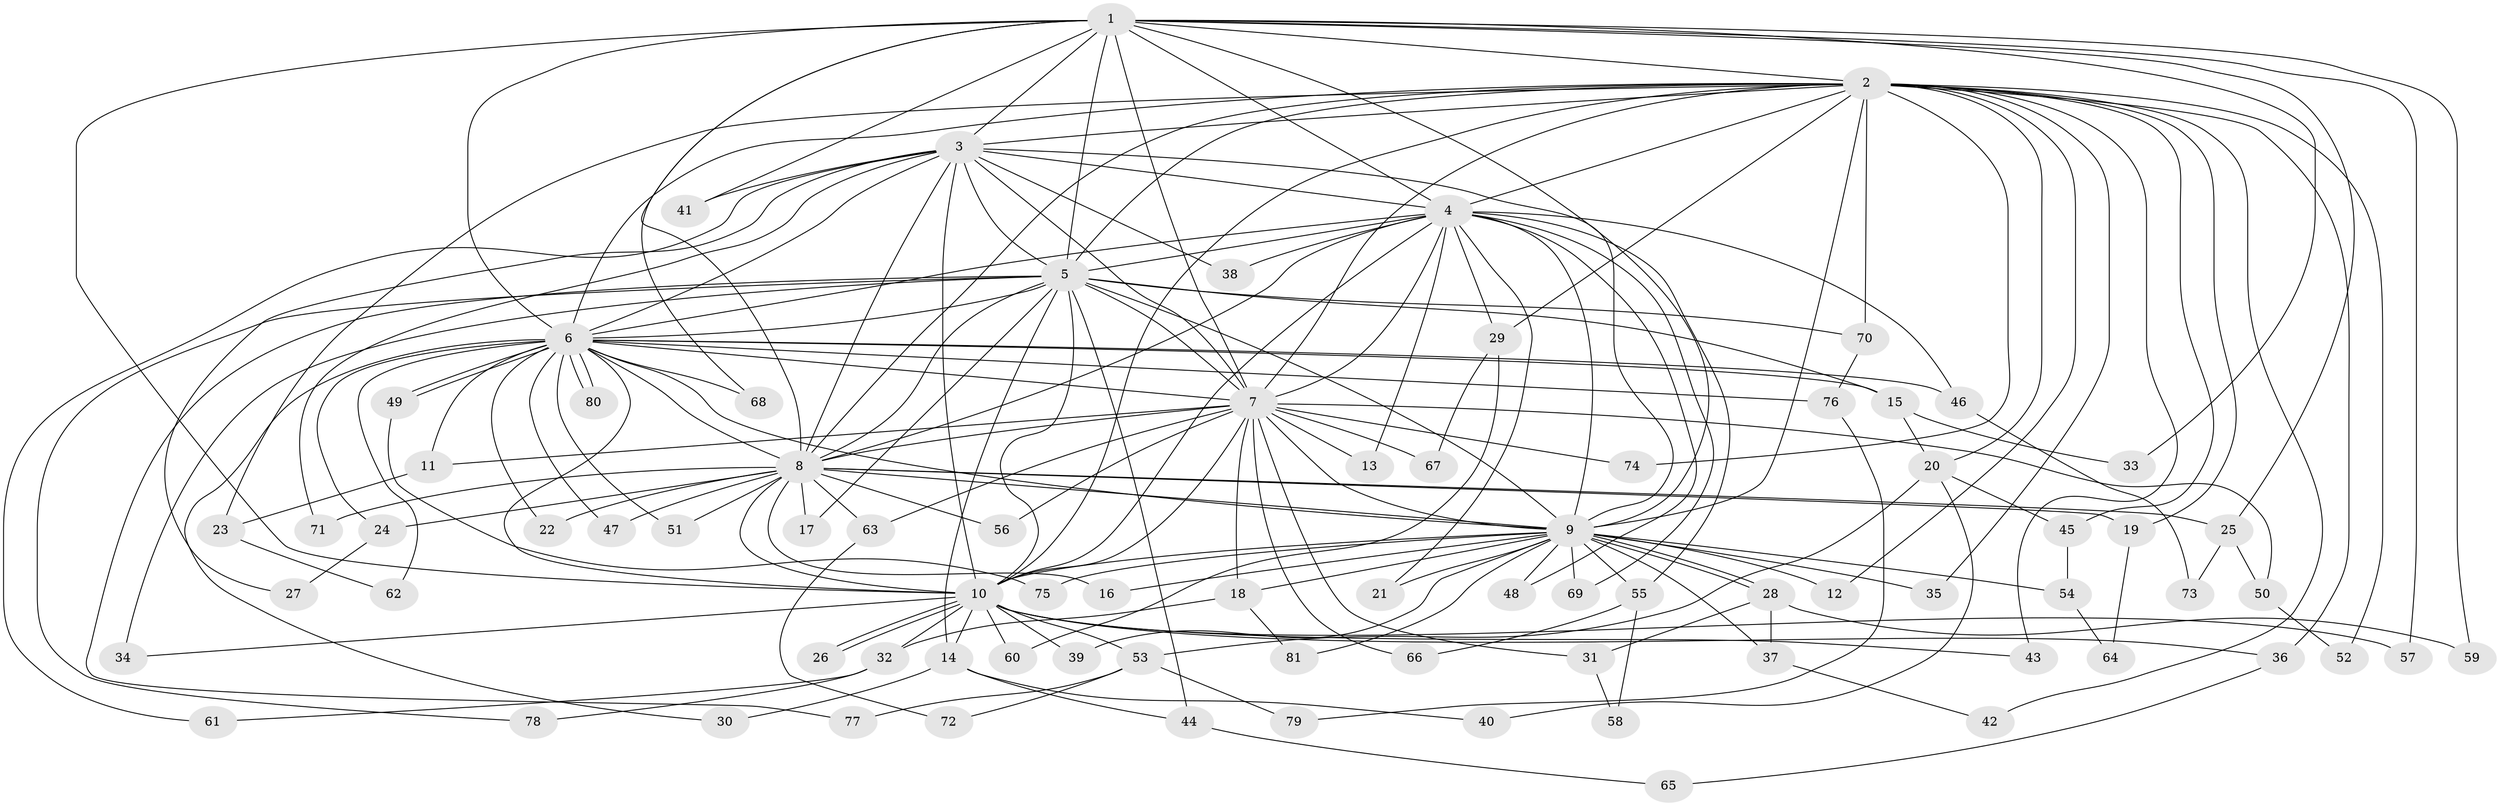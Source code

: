 // coarse degree distribution, {17: 0.05263157894736842, 15: 0.03508771929824561, 3: 0.24561403508771928, 20: 0.05263157894736842, 2: 0.38596491228070173, 4: 0.12280701754385964, 5: 0.05263157894736842, 12: 0.017543859649122806, 1: 0.03508771929824561}
// Generated by graph-tools (version 1.1) at 2025/36/03/04/25 23:36:32]
// undirected, 81 vertices, 187 edges
graph export_dot {
  node [color=gray90,style=filled];
  1;
  2;
  3;
  4;
  5;
  6;
  7;
  8;
  9;
  10;
  11;
  12;
  13;
  14;
  15;
  16;
  17;
  18;
  19;
  20;
  21;
  22;
  23;
  24;
  25;
  26;
  27;
  28;
  29;
  30;
  31;
  32;
  33;
  34;
  35;
  36;
  37;
  38;
  39;
  40;
  41;
  42;
  43;
  44;
  45;
  46;
  47;
  48;
  49;
  50;
  51;
  52;
  53;
  54;
  55;
  56;
  57;
  58;
  59;
  60;
  61;
  62;
  63;
  64;
  65;
  66;
  67;
  68;
  69;
  70;
  71;
  72;
  73;
  74;
  75;
  76;
  77;
  78;
  79;
  80;
  81;
  1 -- 2;
  1 -- 3;
  1 -- 4;
  1 -- 5;
  1 -- 6;
  1 -- 7;
  1 -- 8;
  1 -- 9;
  1 -- 10;
  1 -- 25;
  1 -- 33;
  1 -- 41;
  1 -- 57;
  1 -- 59;
  1 -- 68;
  2 -- 3;
  2 -- 4;
  2 -- 5;
  2 -- 6;
  2 -- 7;
  2 -- 8;
  2 -- 9;
  2 -- 10;
  2 -- 12;
  2 -- 19;
  2 -- 20;
  2 -- 23;
  2 -- 29;
  2 -- 35;
  2 -- 36;
  2 -- 42;
  2 -- 43;
  2 -- 45;
  2 -- 52;
  2 -- 70;
  2 -- 74;
  3 -- 4;
  3 -- 5;
  3 -- 6;
  3 -- 7;
  3 -- 8;
  3 -- 9;
  3 -- 10;
  3 -- 27;
  3 -- 38;
  3 -- 41;
  3 -- 61;
  3 -- 71;
  4 -- 5;
  4 -- 6;
  4 -- 7;
  4 -- 8;
  4 -- 9;
  4 -- 10;
  4 -- 13;
  4 -- 21;
  4 -- 29;
  4 -- 38;
  4 -- 46;
  4 -- 48;
  4 -- 55;
  4 -- 69;
  5 -- 6;
  5 -- 7;
  5 -- 8;
  5 -- 9;
  5 -- 10;
  5 -- 14;
  5 -- 15;
  5 -- 17;
  5 -- 34;
  5 -- 44;
  5 -- 70;
  5 -- 77;
  5 -- 78;
  6 -- 7;
  6 -- 8;
  6 -- 9;
  6 -- 10;
  6 -- 11;
  6 -- 15;
  6 -- 22;
  6 -- 24;
  6 -- 30;
  6 -- 46;
  6 -- 47;
  6 -- 49;
  6 -- 49;
  6 -- 51;
  6 -- 62;
  6 -- 68;
  6 -- 76;
  6 -- 80;
  6 -- 80;
  7 -- 8;
  7 -- 9;
  7 -- 10;
  7 -- 11;
  7 -- 13;
  7 -- 18;
  7 -- 31;
  7 -- 50;
  7 -- 56;
  7 -- 63;
  7 -- 66;
  7 -- 67;
  7 -- 74;
  8 -- 9;
  8 -- 10;
  8 -- 16;
  8 -- 17;
  8 -- 19;
  8 -- 22;
  8 -- 24;
  8 -- 25;
  8 -- 47;
  8 -- 51;
  8 -- 56;
  8 -- 63;
  8 -- 71;
  9 -- 10;
  9 -- 12;
  9 -- 16;
  9 -- 18;
  9 -- 21;
  9 -- 28;
  9 -- 28;
  9 -- 35;
  9 -- 37;
  9 -- 39;
  9 -- 48;
  9 -- 54;
  9 -- 55;
  9 -- 69;
  9 -- 75;
  9 -- 81;
  10 -- 14;
  10 -- 26;
  10 -- 26;
  10 -- 32;
  10 -- 34;
  10 -- 36;
  10 -- 39;
  10 -- 43;
  10 -- 53;
  10 -- 57;
  10 -- 60;
  11 -- 23;
  14 -- 30;
  14 -- 40;
  14 -- 44;
  15 -- 20;
  15 -- 33;
  18 -- 32;
  18 -- 81;
  19 -- 64;
  20 -- 40;
  20 -- 45;
  20 -- 53;
  23 -- 62;
  24 -- 27;
  25 -- 50;
  25 -- 73;
  28 -- 31;
  28 -- 37;
  28 -- 59;
  29 -- 60;
  29 -- 67;
  31 -- 58;
  32 -- 61;
  32 -- 78;
  36 -- 65;
  37 -- 42;
  44 -- 65;
  45 -- 54;
  46 -- 73;
  49 -- 75;
  50 -- 52;
  53 -- 72;
  53 -- 77;
  53 -- 79;
  54 -- 64;
  55 -- 58;
  55 -- 66;
  63 -- 72;
  70 -- 76;
  76 -- 79;
}
